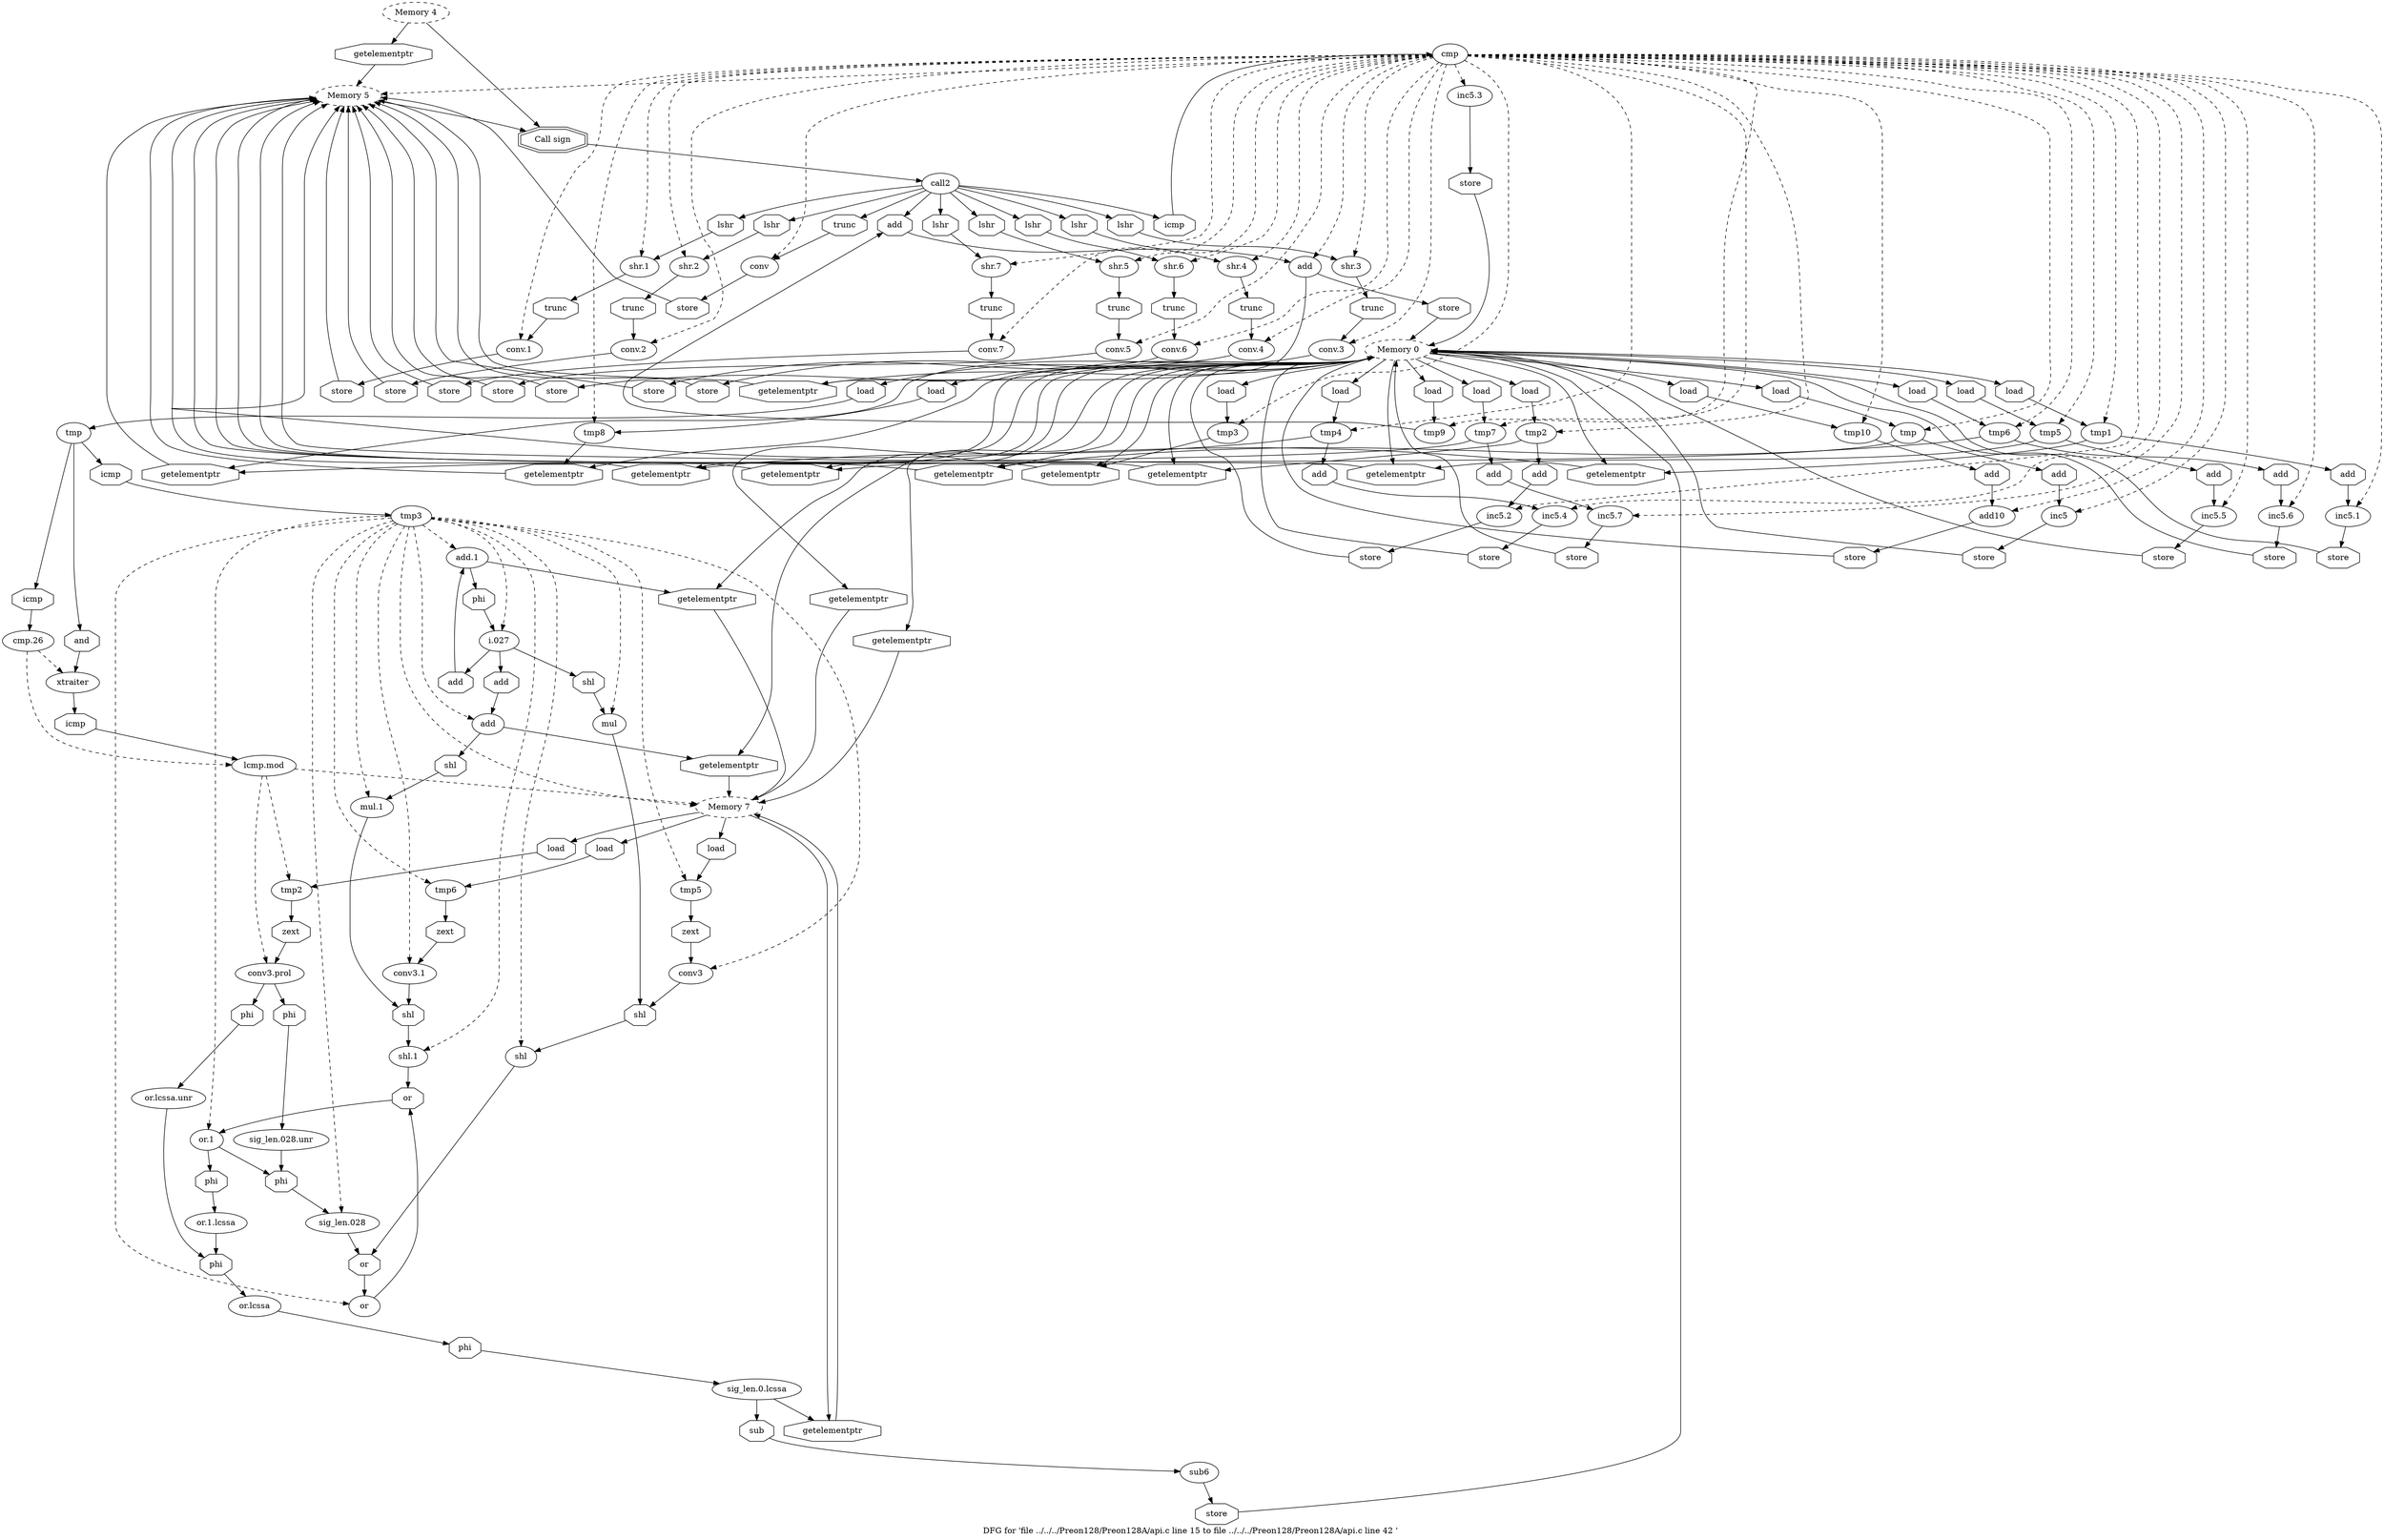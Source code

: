 digraph "DFG for 'file ../../../Preon128/Preon128A/api.c line 15 to file ../../../Preon128/Preon128A/api.c line 42 '  "{
label="DFG for 'file ../../../Preon128/Preon128A/api.c line 15 to file ../../../Preon128/Preon128A/api.c line 42 ' ";
node_994[shape=ellipse,style=solid,label="cmp"]
node_989[shape=ellipse,style=dashed,label="Memory 5"]
"node_994"->"node_989" [style=dashed]
node_996[shape=ellipse,style=solid,label="conv"]
"node_994"->"node_996" [style=dashed]
node_1040[shape=ellipse,style=solid,label="conv.4"]
"node_994"->"node_1040" [style=dashed]
node_1042[shape=ellipse,style=solid,label="tmp4"]
"node_994"->"node_1042" [style=dashed]
node_1044[shape=ellipse,style=solid,label="inc5.4"]
"node_994"->"node_1044" [style=dashed]
node_1020[shape=ellipse,style=solid,label="tmp2"]
"node_994"->"node_1020" [style=dashed]
node_1022[shape=ellipse,style=solid,label="inc5.2"]
"node_994"->"node_1022" [style=dashed]
node_1075[shape=ellipse,style=solid,label="tmp7"]
"node_994"->"node_1075" [style=dashed]
node_1077[shape=ellipse,style=solid,label="inc5.7"]
"node_994"->"node_1077" [style=dashed]
node_1082[shape=ellipse,style=solid,label="tmp8"]
"node_994"->"node_1082" [style=dashed]
node_1071[shape=ellipse,style=solid,label="shr.7"]
"node_994"->"node_1071" [style=dashed]
node_1073[shape=ellipse,style=solid,label="conv.7"]
"node_994"->"node_1073" [style=dashed]
node_1007[shape=ellipse,style=solid,label="conv.1"]
"node_994"->"node_1007" [style=dashed]
node_1009[shape=ellipse,style=solid,label="tmp1"]
"node_994"->"node_1009" [style=dashed]
node_1000[shape=ellipse,style=solid,label="inc5"]
"node_994"->"node_1000" [style=dashed]
node_1011[shape=ellipse,style=solid,label="inc5.1"]
"node_994"->"node_1011" [style=dashed]
node_1091[shape=ellipse,style=solid,label="tmp10"]
"node_994"->"node_1091" [style=dashed]
node_1093[shape=ellipse,style=solid,label="add10"]
"node_994"->"node_1093" [style=dashed]
node_1053[shape=ellipse,style=solid,label="tmp5"]
"node_994"->"node_1053" [style=dashed]
node_1055[shape=ellipse,style=solid,label="inc5.5"]
"node_994"->"node_1055" [style=dashed]
node_1060[shape=ellipse,style=solid,label="shr.6"]
"node_994"->"node_1060" [style=dashed]
node_1062[shape=ellipse,style=solid,label="conv.6"]
"node_994"->"node_1062" [style=dashed]
node_1064[shape=ellipse,style=solid,label="tmp6"]
"node_994"->"node_1064" [style=dashed]
node_1066[shape=ellipse,style=solid,label="inc5.6"]
"node_994"->"node_1066" [style=dashed]
node_1016[shape=ellipse,style=solid,label="shr.2"]
"node_994"->"node_1016" [style=dashed]
node_1018[shape=ellipse,style=solid,label="conv.2"]
"node_994"->"node_1018" [style=dashed]
node_998[shape=ellipse,style=solid,label="tmp"]
"node_994"->"node_998" [style=dashed]
node_1005[shape=ellipse,style=solid,label="shr.1"]
"node_994"->"node_1005" [style=dashed]
node_1085[shape=ellipse,style=solid,label="tmp9"]
"node_994"->"node_1085" [style=dashed]
node_1087[shape=ellipse,style=solid,label="add"]
"node_994"->"node_1087" [style=dashed]
node_1034[shape=ellipse,style=solid,label="inc5.3"]
"node_994"->"node_1034" [style=dashed]
node_1038[shape=ellipse,style=solid,label="shr.4"]
"node_994"->"node_1038" [style=dashed]
node_1029[shape=ellipse,style=solid,label="conv.3"]
"node_994"->"node_1029" [style=dashed]
node_1032[shape=ellipse,style=solid,label="tmp3"]
"node_994"->"node_1032" [style=dashed]
node_1049[shape=ellipse,style=solid,label="shr.5"]
"node_994"->"node_1049" [style=dashed]
node_1051[shape=ellipse,style=solid,label="conv.5"]
"node_994"->"node_1051" [style=dashed]
node_1027[shape=ellipse,style=solid,label="shr.3"]
"node_994"->"node_1027" [style=dashed]
node_993[shape=doubleoctagon,style=solid,label="Call sign"]
node_992[shape=ellipse,style=solid,label="call2"]
"node_993"->"node_992"
node_997[shape=octagon,style=solid,label="trunc"]
"node_992"->"node_997"
node_1072[shape=octagon,style=solid,label="lshr"]
"node_992"->"node_1072"
node_1061[shape=octagon,style=solid,label="lshr"]
"node_992"->"node_1061"
node_1017[shape=octagon,style=solid,label="lshr"]
"node_992"->"node_1017"
node_995[shape=octagon,style=solid,label="icmp"]
"node_992"->"node_995"
node_1006[shape=octagon,style=solid,label="lshr"]
"node_992"->"node_1006"
node_1088[shape=octagon,style=solid,label="add"]
"node_992"->"node_1088"
node_1039[shape=octagon,style=solid,label="lshr"]
"node_992"->"node_1039"
node_1050[shape=octagon,style=solid,label="lshr"]
"node_992"->"node_1050"
node_1028[shape=octagon,style=solid,label="lshr"]
"node_992"->"node_1028"
node_991[shape=ellipse,style=dashed,label="Memory 4"]
"node_991"->"node_993"
node_990[shape=octagon,style=solid,label="getelementptr"]
"node_991"->"node_990"
"node_990"->"node_989"
"node_989"->"node_993"
node_988[shape=ellipse,style=dashed,label="Memory 0"]
node_1043[shape=octagon,style=solid,label="load"]
"node_988"->"node_1043"
node_1021[shape=octagon,style=solid,label="load"]
"node_988"->"node_1021"
node_1076[shape=octagon,style=solid,label="load"]
"node_988"->"node_1076"
node_1080[shape=octagon,style=solid,label="getelementptr"]
"node_988"->"node_1080"
node_1069[shape=octagon,style=solid,label="getelementptr"]
"node_988"->"node_1069"
node_1010[shape=octagon,style=solid,label="load"]
"node_988"->"node_1010"
node_1125[shape=octagon,style=solid,label="getelementptr"]
"node_988"->"node_1125"
node_1142[shape=octagon,style=solid,label="getelementptr"]
"node_988"->"node_1142"
node_1151[shape=octagon,style=solid,label="getelementptr"]
"node_988"->"node_1151"
node_1014[shape=octagon,style=solid,label="getelementptr"]
"node_988"->"node_1014"
node_1092[shape=octagon,style=solid,label="load"]
"node_988"->"node_1092"
node_1096[shape=octagon,style=solid,label="load"]
"node_988"->"node_1096"
node_1054[shape=octagon,style=solid,label="load"]
"node_988"->"node_1054"
node_1058[shape=octagon,style=solid,label="getelementptr"]
"node_988"->"node_1058"
node_1065[shape=octagon,style=solid,label="load"]
"node_988"->"node_1065"
node_999[shape=octagon,style=solid,label="load"]
"node_988"->"node_999"
node_1083[shape=octagon,style=solid,label="load"]
"node_988"->"node_1083"
node_1084[shape=octagon,style=solid,label="getelementptr"]
"node_988"->"node_1084"
node_1086[shape=octagon,style=solid,label="load"]
"node_988"->"node_1086"
node_1090[shape=octagon,style=solid,label="getelementptr"]
"node_988"->"node_1090"
node_1003[shape=octagon,style=solid,label="getelementptr"]
"node_988"->"node_1003"
node_1036[shape=octagon,style=solid,label="getelementptr"]
"node_988"->"node_1036"
node_1033[shape=octagon,style=solid,label="load"]
"node_988"->"node_1033"
node_1047[shape=octagon,style=solid,label="getelementptr"]
"node_988"->"node_1047"
node_1025[shape=octagon,style=solid,label="getelementptr"]
"node_988"->"node_1025"
node_1104[shape=octagon,style=solid,label="getelementptr"]
"node_988"->"node_1104"
node_1004[shape=octagon,style=solid,label="store"]
"node_996"->"node_1004"
"node_997"->"node_996"
node_1048[shape=octagon,style=solid,label="store"]
"node_1040"->"node_1048"
node_1041[shape=octagon,style=solid,label="trunc"]
"node_1041"->"node_1040"
node_1045[shape=octagon,style=solid,label="add"]
"node_1042"->"node_1045"
"node_1042"->"node_1047"
"node_1043"->"node_1042"
node_1046[shape=octagon,style=solid,label="store"]
"node_1044"->"node_1046"
"node_1045"->"node_1044"
node_1019[shape=octagon,style=solid,label="trunc"]
"node_1019"->"node_1018"
node_1023[shape=octagon,style=solid,label="add"]
"node_1020"->"node_1023"
"node_1020"->"node_1025"
"node_1021"->"node_1020"
node_1024[shape=octagon,style=solid,label="store"]
"node_1022"->"node_1024"
"node_1023"->"node_1022"
node_1078[shape=octagon,style=solid,label="add"]
"node_1075"->"node_1078"
"node_1075"->"node_1080"
"node_1076"->"node_1075"
node_1079[shape=octagon,style=solid,label="store"]
"node_1077"->"node_1079"
"node_1078"->"node_1077"
"node_1079"->"node_988"
"node_1080"->"node_989"
node_1081[shape=octagon,style=solid,label="store"]
"node_1081"->"node_989"
"node_1082"->"node_1084"
node_1067[shape=octagon,style=solid,label="add"]
"node_1067"->"node_1066"
node_1068[shape=octagon,style=solid,label="store"]
"node_1068"->"node_988"
"node_1069"->"node_989"
node_1070[shape=octagon,style=solid,label="store"]
"node_1070"->"node_989"
node_1074[shape=octagon,style=solid,label="trunc"]
"node_1071"->"node_1074"
"node_1072"->"node_1071"
"node_1073"->"node_1081"
"node_1074"->"node_1073"
node_1015[shape=octagon,style=solid,label="store"]
"node_1007"->"node_1015"
node_1008[shape=octagon,style=solid,label="trunc"]
"node_1008"->"node_1007"
node_1012[shape=octagon,style=solid,label="add"]
"node_1009"->"node_1012"
"node_1009"->"node_1014"
"node_1010"->"node_1009"
node_1002[shape=octagon,style=solid,label="store"]
"node_1000"->"node_1002"
node_1001[shape=octagon,style=solid,label="add"]
"node_1001"->"node_1000"
node_1119[shape=ellipse,style=solid,label="shl.1"]
node_1118[shape=octagon,style=solid,label="or"]
"node_1119"->"node_1118"
node_1120[shape=octagon,style=solid,label="shl"]
"node_1120"->"node_1119"
node_1121[shape=ellipse,style=solid,label="conv3.1"]
"node_1121"->"node_1120"
node_1122[shape=octagon,style=solid,label="zext"]
"node_1122"->"node_1121"
node_1123[shape=ellipse,style=solid,label="tmp6"]
"node_1123"->"node_1122"
node_1124[shape=octagon,style=solid,label="load"]
"node_1124"->"node_1123"
node_1103[shape=ellipse,style=dashed,label="Memory 7"]
"node_1125"->"node_1103"
node_1126[shape=ellipse,style=solid,label="add.1"]
"node_1126"->"node_1125"
node_1129[shape=octagon,style=solid,label="phi"]
"node_1126"->"node_1129"
node_1127[shape=octagon,style=solid,label="add"]
"node_1127"->"node_1126"
node_1128[shape=ellipse,style=solid,label="i.027"]
"node_1128"->"node_1127"
node_1144[shape=octagon,style=solid,label="shl"]
"node_1128"->"node_1144"
node_1133[shape=octagon,style=solid,label="add"]
"node_1128"->"node_1133"
"node_1129"->"node_1128"
node_1141[shape=octagon,style=solid,label="load"]
node_1140[shape=ellipse,style=solid,label="tmp5"]
"node_1141"->"node_1140"
"node_1142"->"node_1103"
node_1143[shape=ellipse,style=solid,label="mul"]
node_1137[shape=octagon,style=solid,label="shl"]
"node_1143"->"node_1137"
"node_1144"->"node_1143"
node_1145[shape=ellipse,style=solid,label="sig_len.028"]
node_1135[shape=octagon,style=solid,label="or"]
"node_1145"->"node_1135"
node_1146[shape=octagon,style=solid,label="phi"]
"node_1146"->"node_1145"
node_1147[shape=ellipse,style=solid,label="or.lcssa"]
node_1150[shape=octagon,style=solid,label="phi"]
"node_1147"->"node_1150"
node_1148[shape=octagon,style=solid,label="phi"]
"node_1148"->"node_1147"
node_1149[shape=ellipse,style=solid,label="sig_len.0.lcssa"]
node_1153[shape=octagon,style=solid,label="sub"]
"node_1149"->"node_1153"
node_1155[shape=octagon,style=solid,label="getelementptr"]
"node_1149"->"node_1155"
"node_1150"->"node_1149"
"node_1151"->"node_1103"
node_1152[shape=ellipse,style=solid,label="sub6"]
node_1154[shape=octagon,style=solid,label="store"]
"node_1152"->"node_1154"
node_1130[shape=ellipse,style=solid,label="mul.1"]
"node_1130"->"node_1120"
node_1131[shape=octagon,style=solid,label="shl"]
"node_1131"->"node_1130"
node_1132[shape=ellipse,style=solid,label="add"]
"node_1132"->"node_1142"
"node_1132"->"node_1131"
"node_1133"->"node_1132"
node_1134[shape=ellipse,style=solid,label="or"]
"node_1134"->"node_1118"
"node_1135"->"node_1134"
node_1136[shape=ellipse,style=solid,label="shl"]
"node_1136"->"node_1135"
"node_1137"->"node_1136"
node_1138[shape=ellipse,style=solid,label="conv3"]
"node_1138"->"node_1137"
node_1139[shape=octagon,style=solid,label="zext"]
"node_1139"->"node_1138"
"node_1140"->"node_1139"
node_1013[shape=octagon,style=solid,label="store"]
"node_1011"->"node_1013"
"node_1012"->"node_1011"
"node_1013"->"node_988"
"node_1014"->"node_989"
node_1094[shape=octagon,style=solid,label="add"]
"node_1091"->"node_1094"
"node_1092"->"node_1091"
node_1031[shape=octagon,style=solid,label="store"]
"node_1093"->"node_1031"
"node_1094"->"node_1093"
node_1095[shape=ellipse,style=solid,label="tmp"]
node_1098[shape=octagon,style=solid,label="icmp"]
"node_1095"->"node_1098"
node_1114[shape=octagon,style=solid,label="icmp"]
"node_1095"->"node_1114"
node_1100[shape=octagon,style=solid,label="and"]
"node_1095"->"node_1100"
"node_1096"->"node_1095"
node_1097[shape=ellipse,style=solid,label="cmp.26"]
node_1099[shape=ellipse,style=solid,label="xtraiter"]
"node_1097"->"node_1099" [style=dashed]
node_1101[shape=ellipse,style=solid,label="lcmp.mod"]
"node_1097"->"node_1101" [style=dashed]
"node_1098"->"node_1097"
node_1102[shape=octagon,style=solid,label="icmp"]
"node_1099"->"node_1102"
node_1056[shape=octagon,style=solid,label="add"]
"node_1053"->"node_1056"
"node_1053"->"node_1058"
"node_1054"->"node_1053"
node_1057[shape=octagon,style=solid,label="store"]
"node_1055"->"node_1057"
"node_1056"->"node_1055"
"node_1057"->"node_988"
"node_1058"->"node_989"
node_1059[shape=octagon,style=solid,label="store"]
"node_1059"->"node_989"
node_1063[shape=octagon,style=solid,label="trunc"]
"node_1060"->"node_1063"
"node_1061"->"node_1060"
"node_1062"->"node_1070"
"node_1063"->"node_1062"
"node_1064"->"node_1067"
"node_1064"->"node_1069"
"node_1065"->"node_1064"
"node_1066"->"node_1068"
"node_1015"->"node_989"
"node_1016"->"node_1019"
"node_1017"->"node_1016"
node_1026[shape=octagon,style=solid,label="store"]
"node_1018"->"node_1026"
"node_995"->"node_994"
"node_998"->"node_1001"
"node_998"->"node_1003"
"node_999"->"node_998"
"node_1004"->"node_989"
"node_1005"->"node_1008"
"node_1006"->"node_1005"
"node_1083"->"node_1082"
"node_1084"->"node_989"
"node_1085"->"node_1088"
"node_1086"->"node_1085"
node_1089[shape=octagon,style=solid,label="store"]
"node_1087"->"node_1089"
"node_1087"->"node_1090"
"node_1088"->"node_1087"
"node_1089"->"node_988"
"node_1090"->"node_989"
"node_1002"->"node_988"
"node_1003"->"node_989"
"node_1153"->"node_1152"
"node_1154"->"node_988"
"node_1155"->"node_1103"
node_1035[shape=octagon,style=solid,label="store"]
"node_1034"->"node_1035"
"node_1035"->"node_988"
"node_1036"->"node_989"
node_1037[shape=octagon,style=solid,label="store"]
"node_1037"->"node_989"
"node_1038"->"node_1041"
"node_1039"->"node_1038"
node_1109[shape=ellipse,style=solid,label="or.lcssa.unr"]
"node_1109"->"node_1148"
node_1110[shape=octagon,style=solid,label="phi"]
"node_1110"->"node_1109"
node_1111[shape=ellipse,style=solid,label="sig_len.028.unr"]
"node_1111"->"node_1146"
node_1112[shape=octagon,style=solid,label="phi"]
"node_1112"->"node_1111"
node_1113[shape=ellipse,style=solid,label="tmp3"]
"node_1113"->"node_1119" [style=dashed]
"node_1113"->"node_1121" [style=dashed]
"node_1113"->"node_1123" [style=dashed]
"node_1113"->"node_1126" [style=dashed]
"node_1113"->"node_1128" [style=dashed]
"node_1113"->"node_1143" [style=dashed]
"node_1113"->"node_1145" [style=dashed]
"node_1113"->"node_1130" [style=dashed]
"node_1113"->"node_1132" [style=dashed]
"node_1113"->"node_1134" [style=dashed]
"node_1113"->"node_1136" [style=dashed]
"node_1113"->"node_1138" [style=dashed]
"node_1113"->"node_1140" [style=dashed]
node_1117[shape=ellipse,style=solid,label="or.1"]
"node_1113"->"node_1117" [style=dashed]
"node_1113"->"node_1103" [style=dashed]
"node_1114"->"node_1113"
node_1115[shape=ellipse,style=solid,label="or.1.lcssa"]
"node_1115"->"node_1148"
node_1116[shape=octagon,style=solid,label="phi"]
"node_1116"->"node_1115"
"node_1117"->"node_1146"
"node_1117"->"node_1116"
"node_1118"->"node_1117"
"node_1029"->"node_1037"
node_1030[shape=octagon,style=solid,label="trunc"]
"node_1030"->"node_1029"
"node_1031"->"node_988"
"node_1032"->"node_1036"
"node_1033"->"node_1032"
"node_1046"->"node_988"
"node_1047"->"node_989"
"node_1048"->"node_989"
node_1052[shape=octagon,style=solid,label="trunc"]
"node_1049"->"node_1052"
"node_1050"->"node_1049"
"node_1051"->"node_1059"
"node_1052"->"node_1051"
"node_1024"->"node_988"
"node_1025"->"node_989"
"node_1026"->"node_989"
"node_1027"->"node_1030"
"node_1028"->"node_1027"
"node_1100"->"node_1099"
"node_1101"->"node_1103" [style=dashed]
node_1105[shape=ellipse,style=solid,label="tmp2"]
"node_1101"->"node_1105" [style=dashed]
node_1107[shape=ellipse,style=solid,label="conv3.prol"]
"node_1101"->"node_1107" [style=dashed]
"node_1102"->"node_1101"
"node_1103"->"node_1124"
"node_1103"->"node_1141"
"node_1103"->"node_1155"
node_1106[shape=octagon,style=solid,label="load"]
"node_1103"->"node_1106"
"node_1104"->"node_1103"
node_1108[shape=octagon,style=solid,label="zext"]
"node_1105"->"node_1108"
"node_1106"->"node_1105"
"node_1107"->"node_1110"
"node_1107"->"node_1112"
"node_1108"->"node_1107"
}

